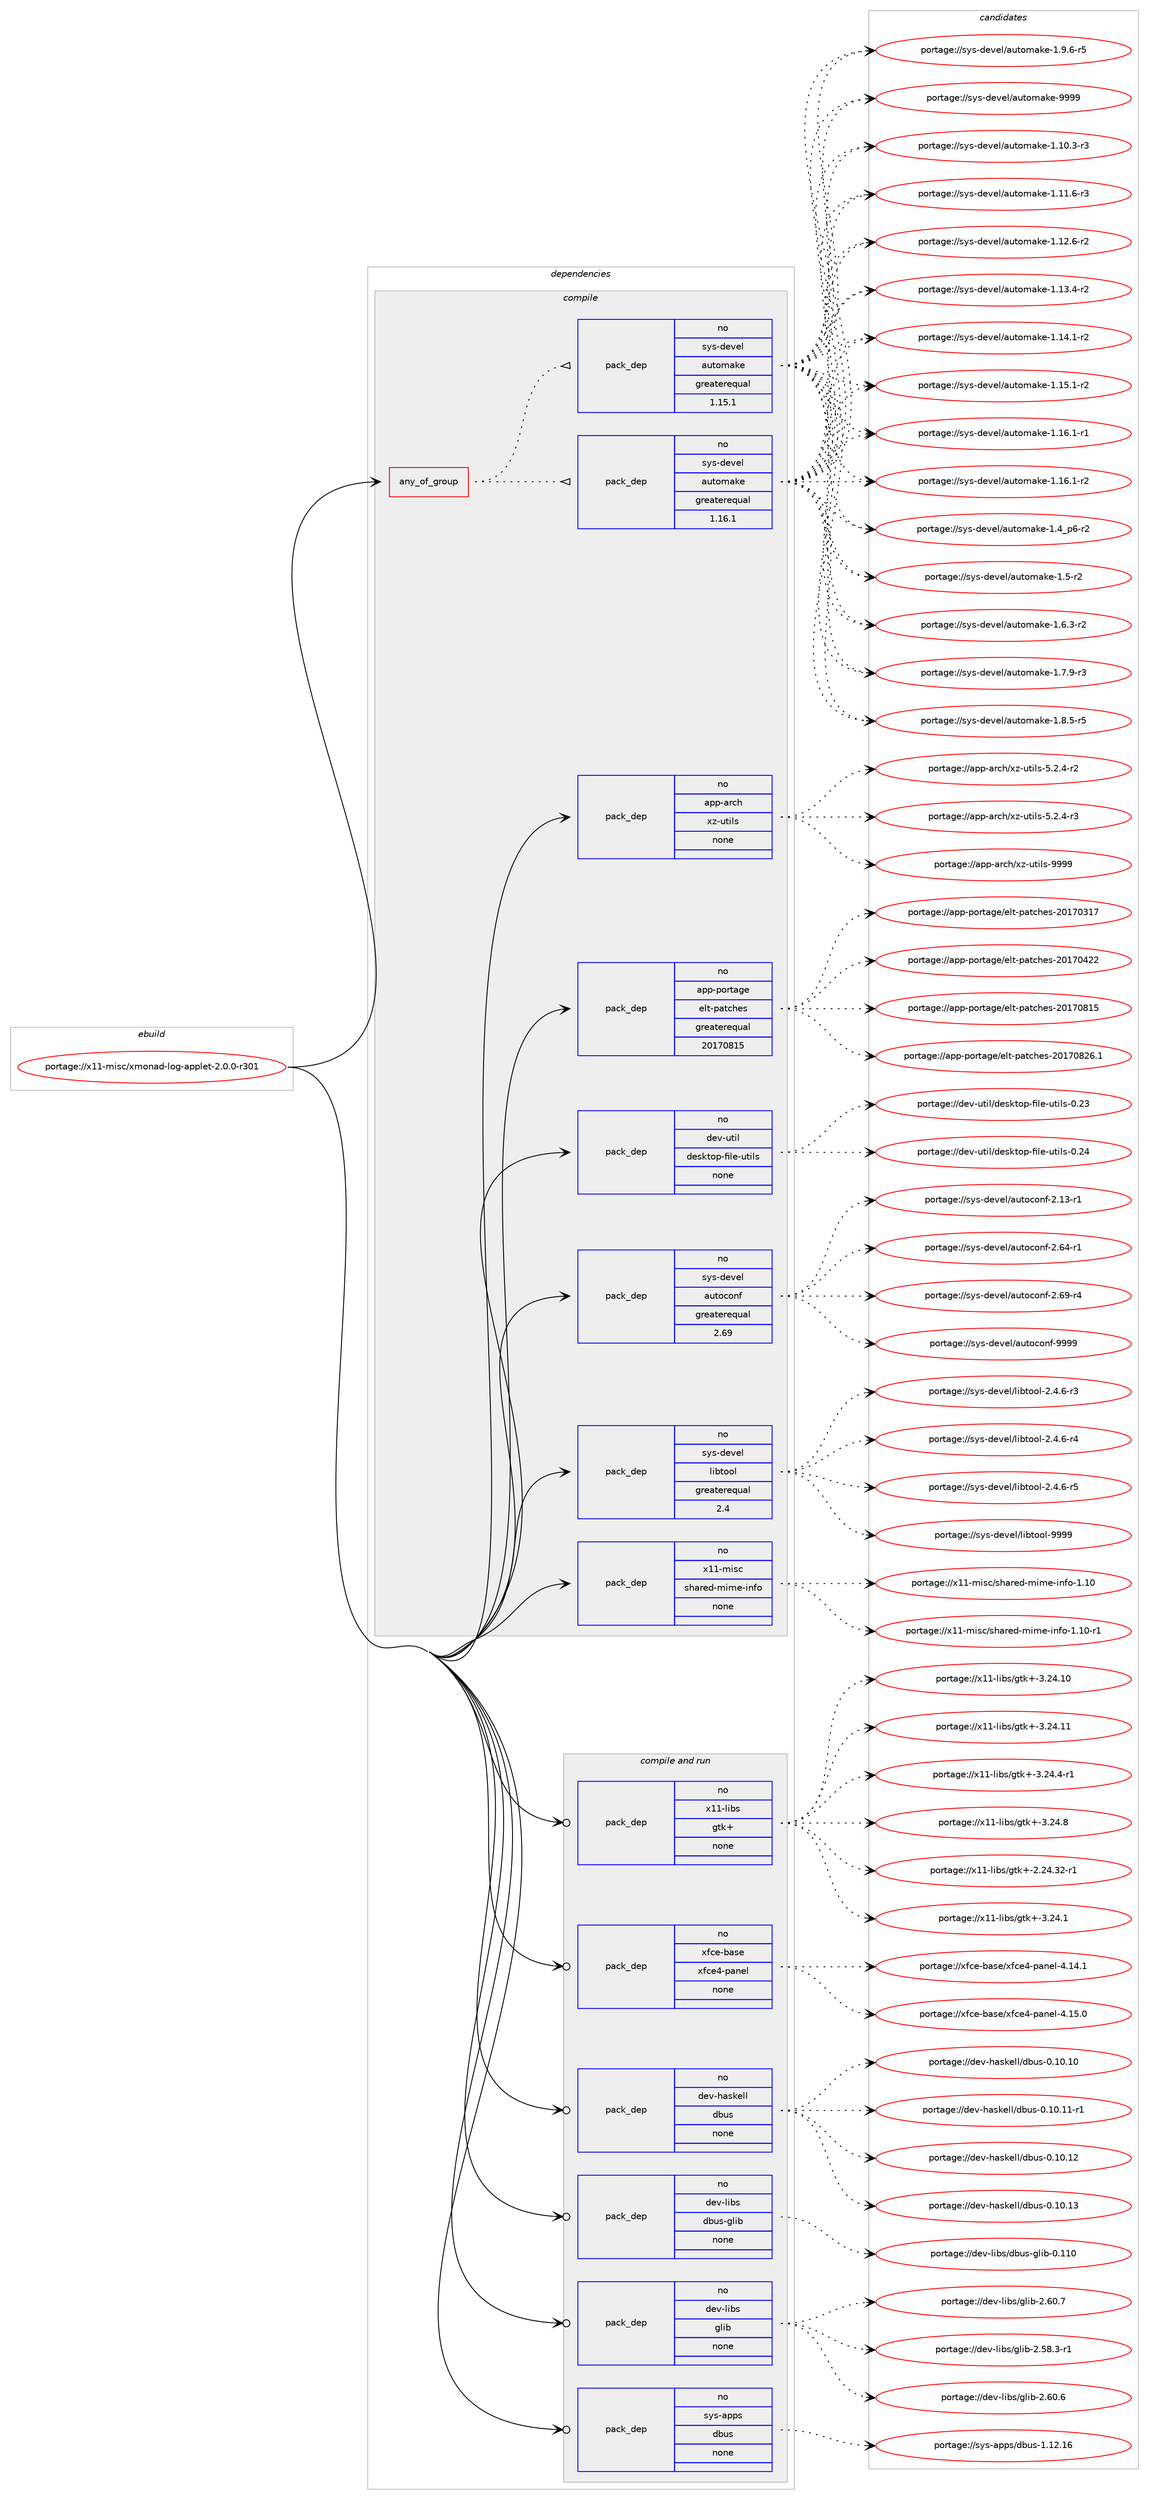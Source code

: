 digraph prolog {

# *************
# Graph options
# *************

newrank=true;
concentrate=true;
compound=true;
graph [rankdir=LR,fontname=Helvetica,fontsize=10,ranksep=1.5];#, ranksep=2.5, nodesep=0.2];
edge  [arrowhead=vee];
node  [fontname=Helvetica,fontsize=10];

# **********
# The ebuild
# **********

subgraph cluster_leftcol {
color=gray;
rank=same;
label=<<i>ebuild</i>>;
id [label="portage://x11-misc/xmonad-log-applet-2.0.0-r301", color=red, width=4, href="../x11-misc/xmonad-log-applet-2.0.0-r301.svg"];
}

# ****************
# The dependencies
# ****************

subgraph cluster_midcol {
color=gray;
label=<<i>dependencies</i>>;
subgraph cluster_compile {
fillcolor="#eeeeee";
style=filled;
label=<<i>compile</i>>;
subgraph any7911 {
dependency455396 [label=<<TABLE BORDER="0" CELLBORDER="1" CELLSPACING="0" CELLPADDING="4"><TR><TD CELLPADDING="10">any_of_group</TD></TR></TABLE>>, shape=none, color=red];subgraph pack338471 {
dependency455397 [label=<<TABLE BORDER="0" CELLBORDER="1" CELLSPACING="0" CELLPADDING="4" WIDTH="220"><TR><TD ROWSPAN="6" CELLPADDING="30">pack_dep</TD></TR><TR><TD WIDTH="110">no</TD></TR><TR><TD>sys-devel</TD></TR><TR><TD>automake</TD></TR><TR><TD>greaterequal</TD></TR><TR><TD>1.16.1</TD></TR></TABLE>>, shape=none, color=blue];
}
dependency455396:e -> dependency455397:w [weight=20,style="dotted",arrowhead="oinv"];
subgraph pack338472 {
dependency455398 [label=<<TABLE BORDER="0" CELLBORDER="1" CELLSPACING="0" CELLPADDING="4" WIDTH="220"><TR><TD ROWSPAN="6" CELLPADDING="30">pack_dep</TD></TR><TR><TD WIDTH="110">no</TD></TR><TR><TD>sys-devel</TD></TR><TR><TD>automake</TD></TR><TR><TD>greaterequal</TD></TR><TR><TD>1.15.1</TD></TR></TABLE>>, shape=none, color=blue];
}
dependency455396:e -> dependency455398:w [weight=20,style="dotted",arrowhead="oinv"];
}
id:e -> dependency455396:w [weight=20,style="solid",arrowhead="vee"];
subgraph pack338473 {
dependency455399 [label=<<TABLE BORDER="0" CELLBORDER="1" CELLSPACING="0" CELLPADDING="4" WIDTH="220"><TR><TD ROWSPAN="6" CELLPADDING="30">pack_dep</TD></TR><TR><TD WIDTH="110">no</TD></TR><TR><TD>app-arch</TD></TR><TR><TD>xz-utils</TD></TR><TR><TD>none</TD></TR><TR><TD></TD></TR></TABLE>>, shape=none, color=blue];
}
id:e -> dependency455399:w [weight=20,style="solid",arrowhead="vee"];
subgraph pack338474 {
dependency455400 [label=<<TABLE BORDER="0" CELLBORDER="1" CELLSPACING="0" CELLPADDING="4" WIDTH="220"><TR><TD ROWSPAN="6" CELLPADDING="30">pack_dep</TD></TR><TR><TD WIDTH="110">no</TD></TR><TR><TD>app-portage</TD></TR><TR><TD>elt-patches</TD></TR><TR><TD>greaterequal</TD></TR><TR><TD>20170815</TD></TR></TABLE>>, shape=none, color=blue];
}
id:e -> dependency455400:w [weight=20,style="solid",arrowhead="vee"];
subgraph pack338475 {
dependency455401 [label=<<TABLE BORDER="0" CELLBORDER="1" CELLSPACING="0" CELLPADDING="4" WIDTH="220"><TR><TD ROWSPAN="6" CELLPADDING="30">pack_dep</TD></TR><TR><TD WIDTH="110">no</TD></TR><TR><TD>dev-util</TD></TR><TR><TD>desktop-file-utils</TD></TR><TR><TD>none</TD></TR><TR><TD></TD></TR></TABLE>>, shape=none, color=blue];
}
id:e -> dependency455401:w [weight=20,style="solid",arrowhead="vee"];
subgraph pack338476 {
dependency455402 [label=<<TABLE BORDER="0" CELLBORDER="1" CELLSPACING="0" CELLPADDING="4" WIDTH="220"><TR><TD ROWSPAN="6" CELLPADDING="30">pack_dep</TD></TR><TR><TD WIDTH="110">no</TD></TR><TR><TD>sys-devel</TD></TR><TR><TD>autoconf</TD></TR><TR><TD>greaterequal</TD></TR><TR><TD>2.69</TD></TR></TABLE>>, shape=none, color=blue];
}
id:e -> dependency455402:w [weight=20,style="solid",arrowhead="vee"];
subgraph pack338477 {
dependency455403 [label=<<TABLE BORDER="0" CELLBORDER="1" CELLSPACING="0" CELLPADDING="4" WIDTH="220"><TR><TD ROWSPAN="6" CELLPADDING="30">pack_dep</TD></TR><TR><TD WIDTH="110">no</TD></TR><TR><TD>sys-devel</TD></TR><TR><TD>libtool</TD></TR><TR><TD>greaterequal</TD></TR><TR><TD>2.4</TD></TR></TABLE>>, shape=none, color=blue];
}
id:e -> dependency455403:w [weight=20,style="solid",arrowhead="vee"];
subgraph pack338478 {
dependency455404 [label=<<TABLE BORDER="0" CELLBORDER="1" CELLSPACING="0" CELLPADDING="4" WIDTH="220"><TR><TD ROWSPAN="6" CELLPADDING="30">pack_dep</TD></TR><TR><TD WIDTH="110">no</TD></TR><TR><TD>x11-misc</TD></TR><TR><TD>shared-mime-info</TD></TR><TR><TD>none</TD></TR><TR><TD></TD></TR></TABLE>>, shape=none, color=blue];
}
id:e -> dependency455404:w [weight=20,style="solid",arrowhead="vee"];
}
subgraph cluster_compileandrun {
fillcolor="#eeeeee";
style=filled;
label=<<i>compile and run</i>>;
subgraph pack338479 {
dependency455405 [label=<<TABLE BORDER="0" CELLBORDER="1" CELLSPACING="0" CELLPADDING="4" WIDTH="220"><TR><TD ROWSPAN="6" CELLPADDING="30">pack_dep</TD></TR><TR><TD WIDTH="110">no</TD></TR><TR><TD>dev-haskell</TD></TR><TR><TD>dbus</TD></TR><TR><TD>none</TD></TR><TR><TD></TD></TR></TABLE>>, shape=none, color=blue];
}
id:e -> dependency455405:w [weight=20,style="solid",arrowhead="odotvee"];
subgraph pack338480 {
dependency455406 [label=<<TABLE BORDER="0" CELLBORDER="1" CELLSPACING="0" CELLPADDING="4" WIDTH="220"><TR><TD ROWSPAN="6" CELLPADDING="30">pack_dep</TD></TR><TR><TD WIDTH="110">no</TD></TR><TR><TD>dev-libs</TD></TR><TR><TD>dbus-glib</TD></TR><TR><TD>none</TD></TR><TR><TD></TD></TR></TABLE>>, shape=none, color=blue];
}
id:e -> dependency455406:w [weight=20,style="solid",arrowhead="odotvee"];
subgraph pack338481 {
dependency455407 [label=<<TABLE BORDER="0" CELLBORDER="1" CELLSPACING="0" CELLPADDING="4" WIDTH="220"><TR><TD ROWSPAN="6" CELLPADDING="30">pack_dep</TD></TR><TR><TD WIDTH="110">no</TD></TR><TR><TD>dev-libs</TD></TR><TR><TD>glib</TD></TR><TR><TD>none</TD></TR><TR><TD></TD></TR></TABLE>>, shape=none, color=blue];
}
id:e -> dependency455407:w [weight=20,style="solid",arrowhead="odotvee"];
subgraph pack338482 {
dependency455408 [label=<<TABLE BORDER="0" CELLBORDER="1" CELLSPACING="0" CELLPADDING="4" WIDTH="220"><TR><TD ROWSPAN="6" CELLPADDING="30">pack_dep</TD></TR><TR><TD WIDTH="110">no</TD></TR><TR><TD>sys-apps</TD></TR><TR><TD>dbus</TD></TR><TR><TD>none</TD></TR><TR><TD></TD></TR></TABLE>>, shape=none, color=blue];
}
id:e -> dependency455408:w [weight=20,style="solid",arrowhead="odotvee"];
subgraph pack338483 {
dependency455409 [label=<<TABLE BORDER="0" CELLBORDER="1" CELLSPACING="0" CELLPADDING="4" WIDTH="220"><TR><TD ROWSPAN="6" CELLPADDING="30">pack_dep</TD></TR><TR><TD WIDTH="110">no</TD></TR><TR><TD>x11-libs</TD></TR><TR><TD>gtk+</TD></TR><TR><TD>none</TD></TR><TR><TD></TD></TR></TABLE>>, shape=none, color=blue];
}
id:e -> dependency455409:w [weight=20,style="solid",arrowhead="odotvee"];
subgraph pack338484 {
dependency455410 [label=<<TABLE BORDER="0" CELLBORDER="1" CELLSPACING="0" CELLPADDING="4" WIDTH="220"><TR><TD ROWSPAN="6" CELLPADDING="30">pack_dep</TD></TR><TR><TD WIDTH="110">no</TD></TR><TR><TD>xfce-base</TD></TR><TR><TD>xfce4-panel</TD></TR><TR><TD>none</TD></TR><TR><TD></TD></TR></TABLE>>, shape=none, color=blue];
}
id:e -> dependency455410:w [weight=20,style="solid",arrowhead="odotvee"];
}
subgraph cluster_run {
fillcolor="#eeeeee";
style=filled;
label=<<i>run</i>>;
}
}

# **************
# The candidates
# **************

subgraph cluster_choices {
rank=same;
color=gray;
label=<<i>candidates</i>>;

subgraph choice338471 {
color=black;
nodesep=1;
choiceportage11512111545100101118101108479711711611110997107101454946494846514511451 [label="portage://sys-devel/automake-1.10.3-r3", color=red, width=4,href="../sys-devel/automake-1.10.3-r3.svg"];
choiceportage11512111545100101118101108479711711611110997107101454946494946544511451 [label="portage://sys-devel/automake-1.11.6-r3", color=red, width=4,href="../sys-devel/automake-1.11.6-r3.svg"];
choiceportage11512111545100101118101108479711711611110997107101454946495046544511450 [label="portage://sys-devel/automake-1.12.6-r2", color=red, width=4,href="../sys-devel/automake-1.12.6-r2.svg"];
choiceportage11512111545100101118101108479711711611110997107101454946495146524511450 [label="portage://sys-devel/automake-1.13.4-r2", color=red, width=4,href="../sys-devel/automake-1.13.4-r2.svg"];
choiceportage11512111545100101118101108479711711611110997107101454946495246494511450 [label="portage://sys-devel/automake-1.14.1-r2", color=red, width=4,href="../sys-devel/automake-1.14.1-r2.svg"];
choiceportage11512111545100101118101108479711711611110997107101454946495346494511450 [label="portage://sys-devel/automake-1.15.1-r2", color=red, width=4,href="../sys-devel/automake-1.15.1-r2.svg"];
choiceportage11512111545100101118101108479711711611110997107101454946495446494511449 [label="portage://sys-devel/automake-1.16.1-r1", color=red, width=4,href="../sys-devel/automake-1.16.1-r1.svg"];
choiceportage11512111545100101118101108479711711611110997107101454946495446494511450 [label="portage://sys-devel/automake-1.16.1-r2", color=red, width=4,href="../sys-devel/automake-1.16.1-r2.svg"];
choiceportage115121115451001011181011084797117116111109971071014549465295112544511450 [label="portage://sys-devel/automake-1.4_p6-r2", color=red, width=4,href="../sys-devel/automake-1.4_p6-r2.svg"];
choiceportage11512111545100101118101108479711711611110997107101454946534511450 [label="portage://sys-devel/automake-1.5-r2", color=red, width=4,href="../sys-devel/automake-1.5-r2.svg"];
choiceportage115121115451001011181011084797117116111109971071014549465446514511450 [label="portage://sys-devel/automake-1.6.3-r2", color=red, width=4,href="../sys-devel/automake-1.6.3-r2.svg"];
choiceportage115121115451001011181011084797117116111109971071014549465546574511451 [label="portage://sys-devel/automake-1.7.9-r3", color=red, width=4,href="../sys-devel/automake-1.7.9-r3.svg"];
choiceportage115121115451001011181011084797117116111109971071014549465646534511453 [label="portage://sys-devel/automake-1.8.5-r5", color=red, width=4,href="../sys-devel/automake-1.8.5-r5.svg"];
choiceportage115121115451001011181011084797117116111109971071014549465746544511453 [label="portage://sys-devel/automake-1.9.6-r5", color=red, width=4,href="../sys-devel/automake-1.9.6-r5.svg"];
choiceportage115121115451001011181011084797117116111109971071014557575757 [label="portage://sys-devel/automake-9999", color=red, width=4,href="../sys-devel/automake-9999.svg"];
dependency455397:e -> choiceportage11512111545100101118101108479711711611110997107101454946494846514511451:w [style=dotted,weight="100"];
dependency455397:e -> choiceportage11512111545100101118101108479711711611110997107101454946494946544511451:w [style=dotted,weight="100"];
dependency455397:e -> choiceportage11512111545100101118101108479711711611110997107101454946495046544511450:w [style=dotted,weight="100"];
dependency455397:e -> choiceportage11512111545100101118101108479711711611110997107101454946495146524511450:w [style=dotted,weight="100"];
dependency455397:e -> choiceportage11512111545100101118101108479711711611110997107101454946495246494511450:w [style=dotted,weight="100"];
dependency455397:e -> choiceportage11512111545100101118101108479711711611110997107101454946495346494511450:w [style=dotted,weight="100"];
dependency455397:e -> choiceportage11512111545100101118101108479711711611110997107101454946495446494511449:w [style=dotted,weight="100"];
dependency455397:e -> choiceportage11512111545100101118101108479711711611110997107101454946495446494511450:w [style=dotted,weight="100"];
dependency455397:e -> choiceportage115121115451001011181011084797117116111109971071014549465295112544511450:w [style=dotted,weight="100"];
dependency455397:e -> choiceportage11512111545100101118101108479711711611110997107101454946534511450:w [style=dotted,weight="100"];
dependency455397:e -> choiceportage115121115451001011181011084797117116111109971071014549465446514511450:w [style=dotted,weight="100"];
dependency455397:e -> choiceportage115121115451001011181011084797117116111109971071014549465546574511451:w [style=dotted,weight="100"];
dependency455397:e -> choiceportage115121115451001011181011084797117116111109971071014549465646534511453:w [style=dotted,weight="100"];
dependency455397:e -> choiceportage115121115451001011181011084797117116111109971071014549465746544511453:w [style=dotted,weight="100"];
dependency455397:e -> choiceportage115121115451001011181011084797117116111109971071014557575757:w [style=dotted,weight="100"];
}
subgraph choice338472 {
color=black;
nodesep=1;
choiceportage11512111545100101118101108479711711611110997107101454946494846514511451 [label="portage://sys-devel/automake-1.10.3-r3", color=red, width=4,href="../sys-devel/automake-1.10.3-r3.svg"];
choiceportage11512111545100101118101108479711711611110997107101454946494946544511451 [label="portage://sys-devel/automake-1.11.6-r3", color=red, width=4,href="../sys-devel/automake-1.11.6-r3.svg"];
choiceportage11512111545100101118101108479711711611110997107101454946495046544511450 [label="portage://sys-devel/automake-1.12.6-r2", color=red, width=4,href="../sys-devel/automake-1.12.6-r2.svg"];
choiceportage11512111545100101118101108479711711611110997107101454946495146524511450 [label="portage://sys-devel/automake-1.13.4-r2", color=red, width=4,href="../sys-devel/automake-1.13.4-r2.svg"];
choiceportage11512111545100101118101108479711711611110997107101454946495246494511450 [label="portage://sys-devel/automake-1.14.1-r2", color=red, width=4,href="../sys-devel/automake-1.14.1-r2.svg"];
choiceportage11512111545100101118101108479711711611110997107101454946495346494511450 [label="portage://sys-devel/automake-1.15.1-r2", color=red, width=4,href="../sys-devel/automake-1.15.1-r2.svg"];
choiceportage11512111545100101118101108479711711611110997107101454946495446494511449 [label="portage://sys-devel/automake-1.16.1-r1", color=red, width=4,href="../sys-devel/automake-1.16.1-r1.svg"];
choiceportage11512111545100101118101108479711711611110997107101454946495446494511450 [label="portage://sys-devel/automake-1.16.1-r2", color=red, width=4,href="../sys-devel/automake-1.16.1-r2.svg"];
choiceportage115121115451001011181011084797117116111109971071014549465295112544511450 [label="portage://sys-devel/automake-1.4_p6-r2", color=red, width=4,href="../sys-devel/automake-1.4_p6-r2.svg"];
choiceportage11512111545100101118101108479711711611110997107101454946534511450 [label="portage://sys-devel/automake-1.5-r2", color=red, width=4,href="../sys-devel/automake-1.5-r2.svg"];
choiceportage115121115451001011181011084797117116111109971071014549465446514511450 [label="portage://sys-devel/automake-1.6.3-r2", color=red, width=4,href="../sys-devel/automake-1.6.3-r2.svg"];
choiceportage115121115451001011181011084797117116111109971071014549465546574511451 [label="portage://sys-devel/automake-1.7.9-r3", color=red, width=4,href="../sys-devel/automake-1.7.9-r3.svg"];
choiceportage115121115451001011181011084797117116111109971071014549465646534511453 [label="portage://sys-devel/automake-1.8.5-r5", color=red, width=4,href="../sys-devel/automake-1.8.5-r5.svg"];
choiceportage115121115451001011181011084797117116111109971071014549465746544511453 [label="portage://sys-devel/automake-1.9.6-r5", color=red, width=4,href="../sys-devel/automake-1.9.6-r5.svg"];
choiceportage115121115451001011181011084797117116111109971071014557575757 [label="portage://sys-devel/automake-9999", color=red, width=4,href="../sys-devel/automake-9999.svg"];
dependency455398:e -> choiceportage11512111545100101118101108479711711611110997107101454946494846514511451:w [style=dotted,weight="100"];
dependency455398:e -> choiceportage11512111545100101118101108479711711611110997107101454946494946544511451:w [style=dotted,weight="100"];
dependency455398:e -> choiceportage11512111545100101118101108479711711611110997107101454946495046544511450:w [style=dotted,weight="100"];
dependency455398:e -> choiceportage11512111545100101118101108479711711611110997107101454946495146524511450:w [style=dotted,weight="100"];
dependency455398:e -> choiceportage11512111545100101118101108479711711611110997107101454946495246494511450:w [style=dotted,weight="100"];
dependency455398:e -> choiceportage11512111545100101118101108479711711611110997107101454946495346494511450:w [style=dotted,weight="100"];
dependency455398:e -> choiceportage11512111545100101118101108479711711611110997107101454946495446494511449:w [style=dotted,weight="100"];
dependency455398:e -> choiceportage11512111545100101118101108479711711611110997107101454946495446494511450:w [style=dotted,weight="100"];
dependency455398:e -> choiceportage115121115451001011181011084797117116111109971071014549465295112544511450:w [style=dotted,weight="100"];
dependency455398:e -> choiceportage11512111545100101118101108479711711611110997107101454946534511450:w [style=dotted,weight="100"];
dependency455398:e -> choiceportage115121115451001011181011084797117116111109971071014549465446514511450:w [style=dotted,weight="100"];
dependency455398:e -> choiceportage115121115451001011181011084797117116111109971071014549465546574511451:w [style=dotted,weight="100"];
dependency455398:e -> choiceportage115121115451001011181011084797117116111109971071014549465646534511453:w [style=dotted,weight="100"];
dependency455398:e -> choiceportage115121115451001011181011084797117116111109971071014549465746544511453:w [style=dotted,weight="100"];
dependency455398:e -> choiceportage115121115451001011181011084797117116111109971071014557575757:w [style=dotted,weight="100"];
}
subgraph choice338473 {
color=black;
nodesep=1;
choiceportage9711211245971149910447120122451171161051081154553465046524511450 [label="portage://app-arch/xz-utils-5.2.4-r2", color=red, width=4,href="../app-arch/xz-utils-5.2.4-r2.svg"];
choiceportage9711211245971149910447120122451171161051081154553465046524511451 [label="portage://app-arch/xz-utils-5.2.4-r3", color=red, width=4,href="../app-arch/xz-utils-5.2.4-r3.svg"];
choiceportage9711211245971149910447120122451171161051081154557575757 [label="portage://app-arch/xz-utils-9999", color=red, width=4,href="../app-arch/xz-utils-9999.svg"];
dependency455399:e -> choiceportage9711211245971149910447120122451171161051081154553465046524511450:w [style=dotted,weight="100"];
dependency455399:e -> choiceportage9711211245971149910447120122451171161051081154553465046524511451:w [style=dotted,weight="100"];
dependency455399:e -> choiceportage9711211245971149910447120122451171161051081154557575757:w [style=dotted,weight="100"];
}
subgraph choice338474 {
color=black;
nodesep=1;
choiceportage97112112451121111141169710310147101108116451129711699104101115455048495548514955 [label="portage://app-portage/elt-patches-20170317", color=red, width=4,href="../app-portage/elt-patches-20170317.svg"];
choiceportage97112112451121111141169710310147101108116451129711699104101115455048495548525050 [label="portage://app-portage/elt-patches-20170422", color=red, width=4,href="../app-portage/elt-patches-20170422.svg"];
choiceportage97112112451121111141169710310147101108116451129711699104101115455048495548564953 [label="portage://app-portage/elt-patches-20170815", color=red, width=4,href="../app-portage/elt-patches-20170815.svg"];
choiceportage971121124511211111411697103101471011081164511297116991041011154550484955485650544649 [label="portage://app-portage/elt-patches-20170826.1", color=red, width=4,href="../app-portage/elt-patches-20170826.1.svg"];
dependency455400:e -> choiceportage97112112451121111141169710310147101108116451129711699104101115455048495548514955:w [style=dotted,weight="100"];
dependency455400:e -> choiceportage97112112451121111141169710310147101108116451129711699104101115455048495548525050:w [style=dotted,weight="100"];
dependency455400:e -> choiceportage97112112451121111141169710310147101108116451129711699104101115455048495548564953:w [style=dotted,weight="100"];
dependency455400:e -> choiceportage971121124511211111411697103101471011081164511297116991041011154550484955485650544649:w [style=dotted,weight="100"];
}
subgraph choice338475 {
color=black;
nodesep=1;
choiceportage100101118451171161051084710010111510711611111245102105108101451171161051081154548465051 [label="portage://dev-util/desktop-file-utils-0.23", color=red, width=4,href="../dev-util/desktop-file-utils-0.23.svg"];
choiceportage100101118451171161051084710010111510711611111245102105108101451171161051081154548465052 [label="portage://dev-util/desktop-file-utils-0.24", color=red, width=4,href="../dev-util/desktop-file-utils-0.24.svg"];
dependency455401:e -> choiceportage100101118451171161051084710010111510711611111245102105108101451171161051081154548465051:w [style=dotted,weight="100"];
dependency455401:e -> choiceportage100101118451171161051084710010111510711611111245102105108101451171161051081154548465052:w [style=dotted,weight="100"];
}
subgraph choice338476 {
color=black;
nodesep=1;
choiceportage1151211154510010111810110847971171161119911111010245504649514511449 [label="portage://sys-devel/autoconf-2.13-r1", color=red, width=4,href="../sys-devel/autoconf-2.13-r1.svg"];
choiceportage1151211154510010111810110847971171161119911111010245504654524511449 [label="portage://sys-devel/autoconf-2.64-r1", color=red, width=4,href="../sys-devel/autoconf-2.64-r1.svg"];
choiceportage1151211154510010111810110847971171161119911111010245504654574511452 [label="portage://sys-devel/autoconf-2.69-r4", color=red, width=4,href="../sys-devel/autoconf-2.69-r4.svg"];
choiceportage115121115451001011181011084797117116111991111101024557575757 [label="portage://sys-devel/autoconf-9999", color=red, width=4,href="../sys-devel/autoconf-9999.svg"];
dependency455402:e -> choiceportage1151211154510010111810110847971171161119911111010245504649514511449:w [style=dotted,weight="100"];
dependency455402:e -> choiceportage1151211154510010111810110847971171161119911111010245504654524511449:w [style=dotted,weight="100"];
dependency455402:e -> choiceportage1151211154510010111810110847971171161119911111010245504654574511452:w [style=dotted,weight="100"];
dependency455402:e -> choiceportage115121115451001011181011084797117116111991111101024557575757:w [style=dotted,weight="100"];
}
subgraph choice338477 {
color=black;
nodesep=1;
choiceportage1151211154510010111810110847108105981161111111084550465246544511451 [label="portage://sys-devel/libtool-2.4.6-r3", color=red, width=4,href="../sys-devel/libtool-2.4.6-r3.svg"];
choiceportage1151211154510010111810110847108105981161111111084550465246544511452 [label="portage://sys-devel/libtool-2.4.6-r4", color=red, width=4,href="../sys-devel/libtool-2.4.6-r4.svg"];
choiceportage1151211154510010111810110847108105981161111111084550465246544511453 [label="portage://sys-devel/libtool-2.4.6-r5", color=red, width=4,href="../sys-devel/libtool-2.4.6-r5.svg"];
choiceportage1151211154510010111810110847108105981161111111084557575757 [label="portage://sys-devel/libtool-9999", color=red, width=4,href="../sys-devel/libtool-9999.svg"];
dependency455403:e -> choiceportage1151211154510010111810110847108105981161111111084550465246544511451:w [style=dotted,weight="100"];
dependency455403:e -> choiceportage1151211154510010111810110847108105981161111111084550465246544511452:w [style=dotted,weight="100"];
dependency455403:e -> choiceportage1151211154510010111810110847108105981161111111084550465246544511453:w [style=dotted,weight="100"];
dependency455403:e -> choiceportage1151211154510010111810110847108105981161111111084557575757:w [style=dotted,weight="100"];
}
subgraph choice338478 {
color=black;
nodesep=1;
choiceportage12049494510910511599471151049711410110045109105109101451051101021114549464948 [label="portage://x11-misc/shared-mime-info-1.10", color=red, width=4,href="../x11-misc/shared-mime-info-1.10.svg"];
choiceportage120494945109105115994711510497114101100451091051091014510511010211145494649484511449 [label="portage://x11-misc/shared-mime-info-1.10-r1", color=red, width=4,href="../x11-misc/shared-mime-info-1.10-r1.svg"];
dependency455404:e -> choiceportage12049494510910511599471151049711410110045109105109101451051101021114549464948:w [style=dotted,weight="100"];
dependency455404:e -> choiceportage120494945109105115994711510497114101100451091051091014510511010211145494649484511449:w [style=dotted,weight="100"];
}
subgraph choice338479 {
color=black;
nodesep=1;
choiceportage100101118451049711510710110810847100981171154548464948464948 [label="portage://dev-haskell/dbus-0.10.10", color=red, width=4,href="../dev-haskell/dbus-0.10.10.svg"];
choiceportage1001011184510497115107101108108471009811711545484649484649494511449 [label="portage://dev-haskell/dbus-0.10.11-r1", color=red, width=4,href="../dev-haskell/dbus-0.10.11-r1.svg"];
choiceportage100101118451049711510710110810847100981171154548464948464950 [label="portage://dev-haskell/dbus-0.10.12", color=red, width=4,href="../dev-haskell/dbus-0.10.12.svg"];
choiceportage100101118451049711510710110810847100981171154548464948464951 [label="portage://dev-haskell/dbus-0.10.13", color=red, width=4,href="../dev-haskell/dbus-0.10.13.svg"];
dependency455405:e -> choiceportage100101118451049711510710110810847100981171154548464948464948:w [style=dotted,weight="100"];
dependency455405:e -> choiceportage1001011184510497115107101108108471009811711545484649484649494511449:w [style=dotted,weight="100"];
dependency455405:e -> choiceportage100101118451049711510710110810847100981171154548464948464950:w [style=dotted,weight="100"];
dependency455405:e -> choiceportage100101118451049711510710110810847100981171154548464948464951:w [style=dotted,weight="100"];
}
subgraph choice338480 {
color=black;
nodesep=1;
choiceportage100101118451081059811547100981171154510310810598454846494948 [label="portage://dev-libs/dbus-glib-0.110", color=red, width=4,href="../dev-libs/dbus-glib-0.110.svg"];
dependency455406:e -> choiceportage100101118451081059811547100981171154510310810598454846494948:w [style=dotted,weight="100"];
}
subgraph choice338481 {
color=black;
nodesep=1;
choiceportage10010111845108105981154710310810598455046535646514511449 [label="portage://dev-libs/glib-2.58.3-r1", color=red, width=4,href="../dev-libs/glib-2.58.3-r1.svg"];
choiceportage1001011184510810598115471031081059845504654484654 [label="portage://dev-libs/glib-2.60.6", color=red, width=4,href="../dev-libs/glib-2.60.6.svg"];
choiceportage1001011184510810598115471031081059845504654484655 [label="portage://dev-libs/glib-2.60.7", color=red, width=4,href="../dev-libs/glib-2.60.7.svg"];
dependency455407:e -> choiceportage10010111845108105981154710310810598455046535646514511449:w [style=dotted,weight="100"];
dependency455407:e -> choiceportage1001011184510810598115471031081059845504654484654:w [style=dotted,weight="100"];
dependency455407:e -> choiceportage1001011184510810598115471031081059845504654484655:w [style=dotted,weight="100"];
}
subgraph choice338482 {
color=black;
nodesep=1;
choiceportage115121115459711211211547100981171154549464950464954 [label="portage://sys-apps/dbus-1.12.16", color=red, width=4,href="../sys-apps/dbus-1.12.16.svg"];
dependency455408:e -> choiceportage115121115459711211211547100981171154549464950464954:w [style=dotted,weight="100"];
}
subgraph choice338483 {
color=black;
nodesep=1;
choiceportage12049494510810598115471031161074345504650524651504511449 [label="portage://x11-libs/gtk+-2.24.32-r1", color=red, width=4,href="../x11-libs/gtk+-2.24.32-r1.svg"];
choiceportage12049494510810598115471031161074345514650524649 [label="portage://x11-libs/gtk+-3.24.1", color=red, width=4,href="../x11-libs/gtk+-3.24.1.svg"];
choiceportage1204949451081059811547103116107434551465052464948 [label="portage://x11-libs/gtk+-3.24.10", color=red, width=4,href="../x11-libs/gtk+-3.24.10.svg"];
choiceportage1204949451081059811547103116107434551465052464949 [label="portage://x11-libs/gtk+-3.24.11", color=red, width=4,href="../x11-libs/gtk+-3.24.11.svg"];
choiceportage120494945108105981154710311610743455146505246524511449 [label="portage://x11-libs/gtk+-3.24.4-r1", color=red, width=4,href="../x11-libs/gtk+-3.24.4-r1.svg"];
choiceportage12049494510810598115471031161074345514650524656 [label="portage://x11-libs/gtk+-3.24.8", color=red, width=4,href="../x11-libs/gtk+-3.24.8.svg"];
dependency455409:e -> choiceportage12049494510810598115471031161074345504650524651504511449:w [style=dotted,weight="100"];
dependency455409:e -> choiceportage12049494510810598115471031161074345514650524649:w [style=dotted,weight="100"];
dependency455409:e -> choiceportage1204949451081059811547103116107434551465052464948:w [style=dotted,weight="100"];
dependency455409:e -> choiceportage1204949451081059811547103116107434551465052464949:w [style=dotted,weight="100"];
dependency455409:e -> choiceportage120494945108105981154710311610743455146505246524511449:w [style=dotted,weight="100"];
dependency455409:e -> choiceportage12049494510810598115471031161074345514650524656:w [style=dotted,weight="100"];
}
subgraph choice338484 {
color=black;
nodesep=1;
choiceportage12010299101459897115101471201029910152451129711010110845524649524649 [label="portage://xfce-base/xfce4-panel-4.14.1", color=red, width=4,href="../xfce-base/xfce4-panel-4.14.1.svg"];
choiceportage12010299101459897115101471201029910152451129711010110845524649534648 [label="portage://xfce-base/xfce4-panel-4.15.0", color=red, width=4,href="../xfce-base/xfce4-panel-4.15.0.svg"];
dependency455410:e -> choiceportage12010299101459897115101471201029910152451129711010110845524649524649:w [style=dotted,weight="100"];
dependency455410:e -> choiceportage12010299101459897115101471201029910152451129711010110845524649534648:w [style=dotted,weight="100"];
}
}

}
